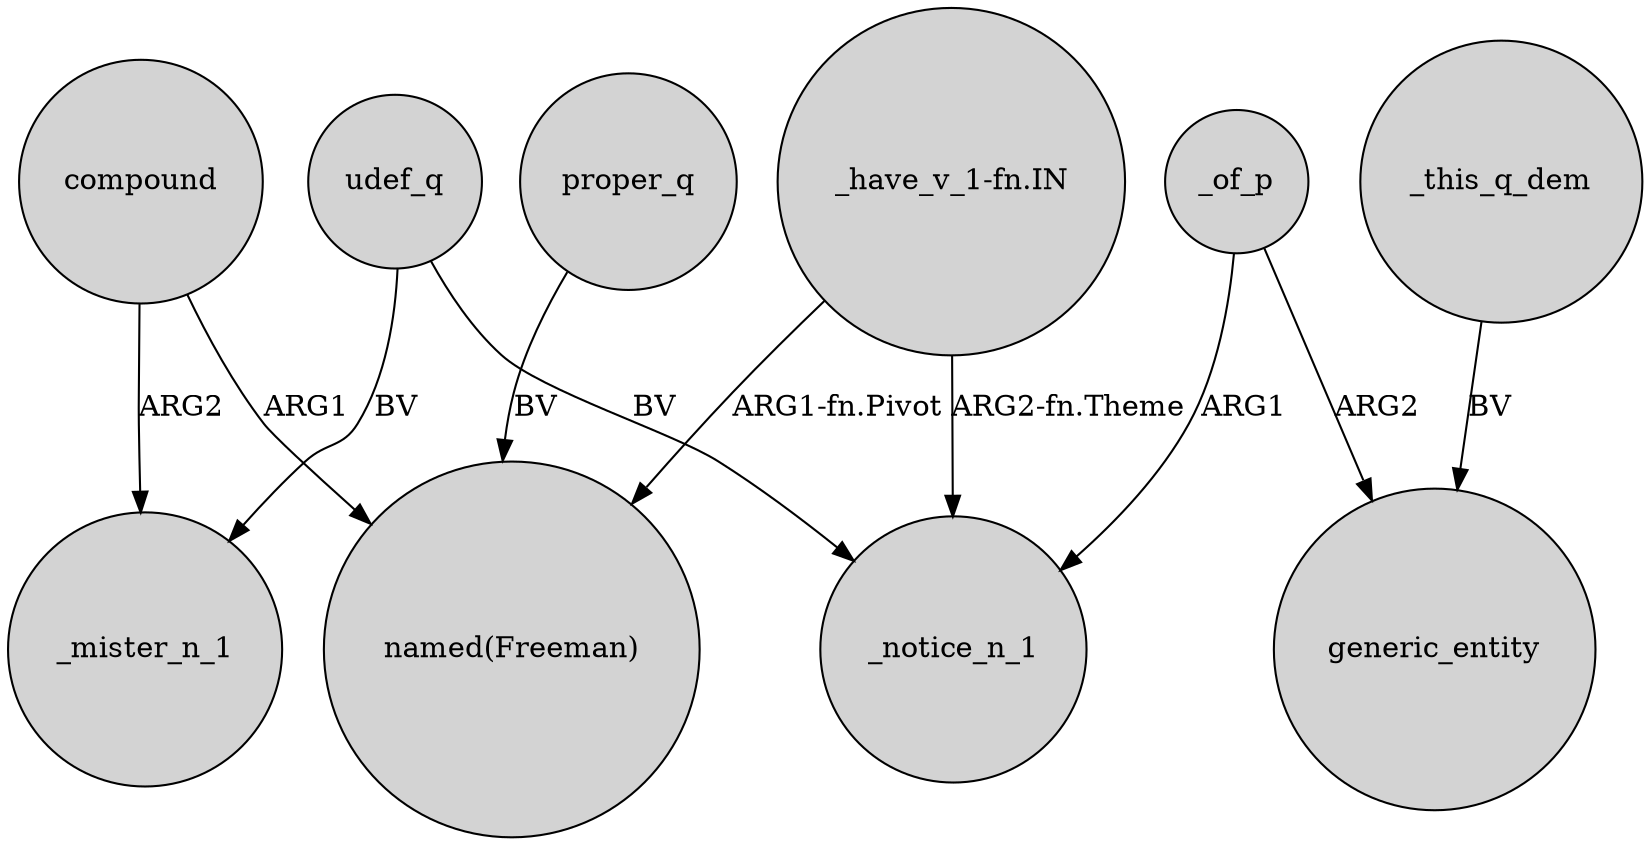 digraph {
	node [shape=circle style=filled]
	udef_q -> _mister_n_1 [label=BV]
	_of_p -> generic_entity [label=ARG2]
	udef_q -> _notice_n_1 [label=BV]
	_this_q_dem -> generic_entity [label=BV]
	"_have_v_1-fn.IN" -> "named(Freeman)" [label="ARG1-fn.Pivot"]
	proper_q -> "named(Freeman)" [label=BV]
	"_have_v_1-fn.IN" -> _notice_n_1 [label="ARG2-fn.Theme"]
	_of_p -> _notice_n_1 [label=ARG1]
	compound -> _mister_n_1 [label=ARG2]
	compound -> "named(Freeman)" [label=ARG1]
}

